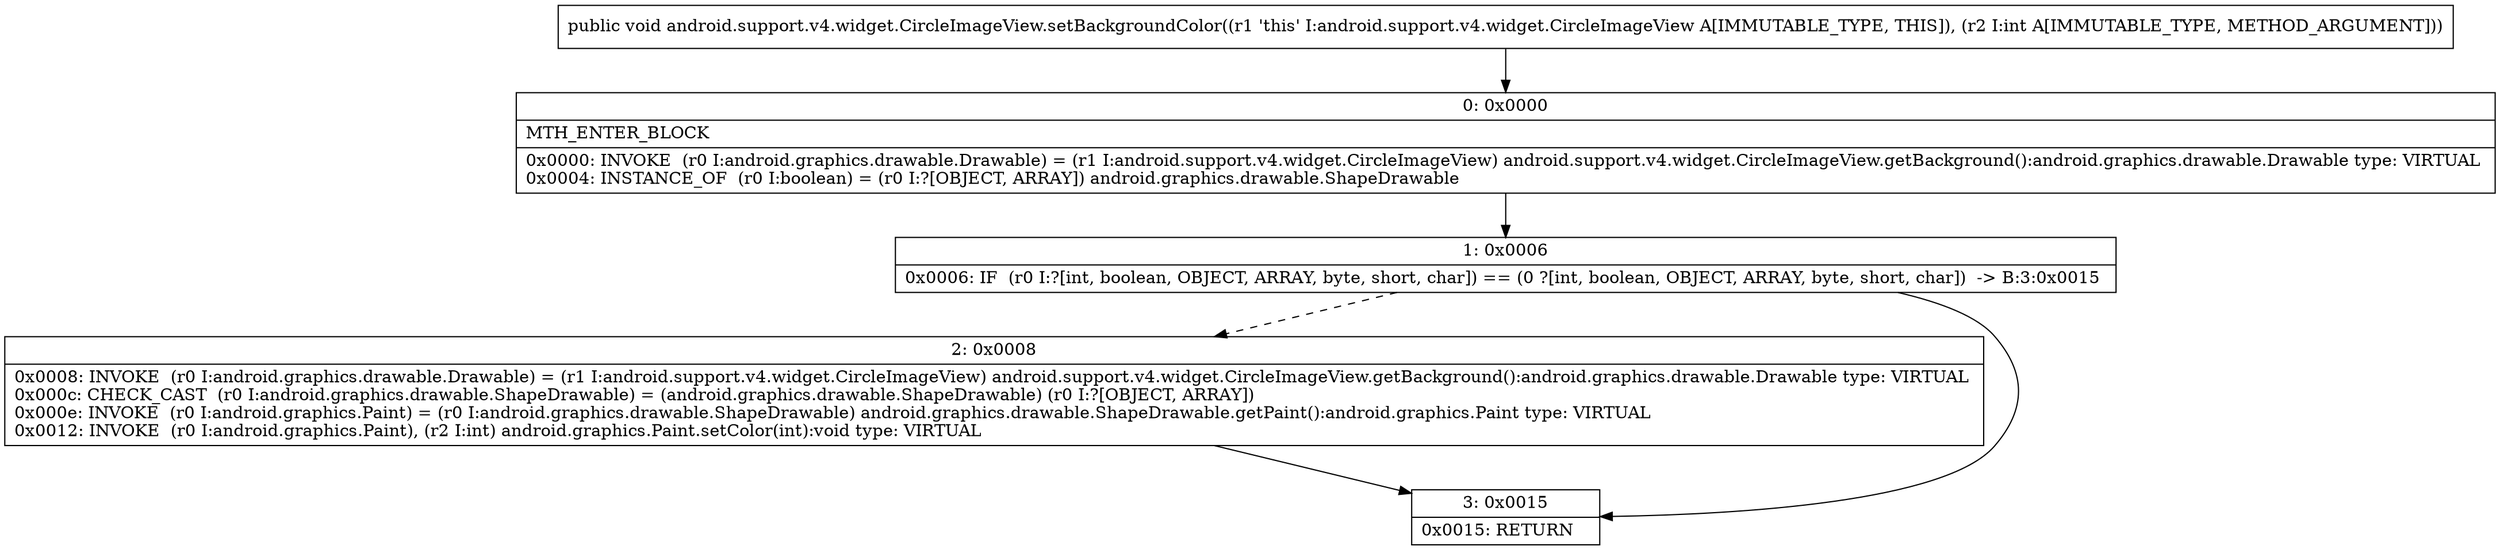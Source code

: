 digraph "CFG forandroid.support.v4.widget.CircleImageView.setBackgroundColor(I)V" {
Node_0 [shape=record,label="{0\:\ 0x0000|MTH_ENTER_BLOCK\l|0x0000: INVOKE  (r0 I:android.graphics.drawable.Drawable) = (r1 I:android.support.v4.widget.CircleImageView) android.support.v4.widget.CircleImageView.getBackground():android.graphics.drawable.Drawable type: VIRTUAL \l0x0004: INSTANCE_OF  (r0 I:boolean) = (r0 I:?[OBJECT, ARRAY]) android.graphics.drawable.ShapeDrawable \l}"];
Node_1 [shape=record,label="{1\:\ 0x0006|0x0006: IF  (r0 I:?[int, boolean, OBJECT, ARRAY, byte, short, char]) == (0 ?[int, boolean, OBJECT, ARRAY, byte, short, char])  \-\> B:3:0x0015 \l}"];
Node_2 [shape=record,label="{2\:\ 0x0008|0x0008: INVOKE  (r0 I:android.graphics.drawable.Drawable) = (r1 I:android.support.v4.widget.CircleImageView) android.support.v4.widget.CircleImageView.getBackground():android.graphics.drawable.Drawable type: VIRTUAL \l0x000c: CHECK_CAST  (r0 I:android.graphics.drawable.ShapeDrawable) = (android.graphics.drawable.ShapeDrawable) (r0 I:?[OBJECT, ARRAY]) \l0x000e: INVOKE  (r0 I:android.graphics.Paint) = (r0 I:android.graphics.drawable.ShapeDrawable) android.graphics.drawable.ShapeDrawable.getPaint():android.graphics.Paint type: VIRTUAL \l0x0012: INVOKE  (r0 I:android.graphics.Paint), (r2 I:int) android.graphics.Paint.setColor(int):void type: VIRTUAL \l}"];
Node_3 [shape=record,label="{3\:\ 0x0015|0x0015: RETURN   \l}"];
MethodNode[shape=record,label="{public void android.support.v4.widget.CircleImageView.setBackgroundColor((r1 'this' I:android.support.v4.widget.CircleImageView A[IMMUTABLE_TYPE, THIS]), (r2 I:int A[IMMUTABLE_TYPE, METHOD_ARGUMENT])) }"];
MethodNode -> Node_0;
Node_0 -> Node_1;
Node_1 -> Node_2[style=dashed];
Node_1 -> Node_3;
Node_2 -> Node_3;
}

